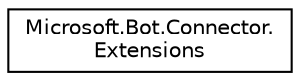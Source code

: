 digraph "Graphical Class Hierarchy"
{
  edge [fontname="Helvetica",fontsize="10",labelfontname="Helvetica",labelfontsize="10"];
  node [fontname="Helvetica",fontsize="10",shape=record];
  rankdir="LR";
  Node1 [label="Microsoft.Bot.Connector.\lExtensions",height=0.2,width=0.4,color="black", fillcolor="white", style="filled",URL="$d5/db7/class_microsoft_1_1_bot_1_1_connector_1_1_extensions.html"];
}
